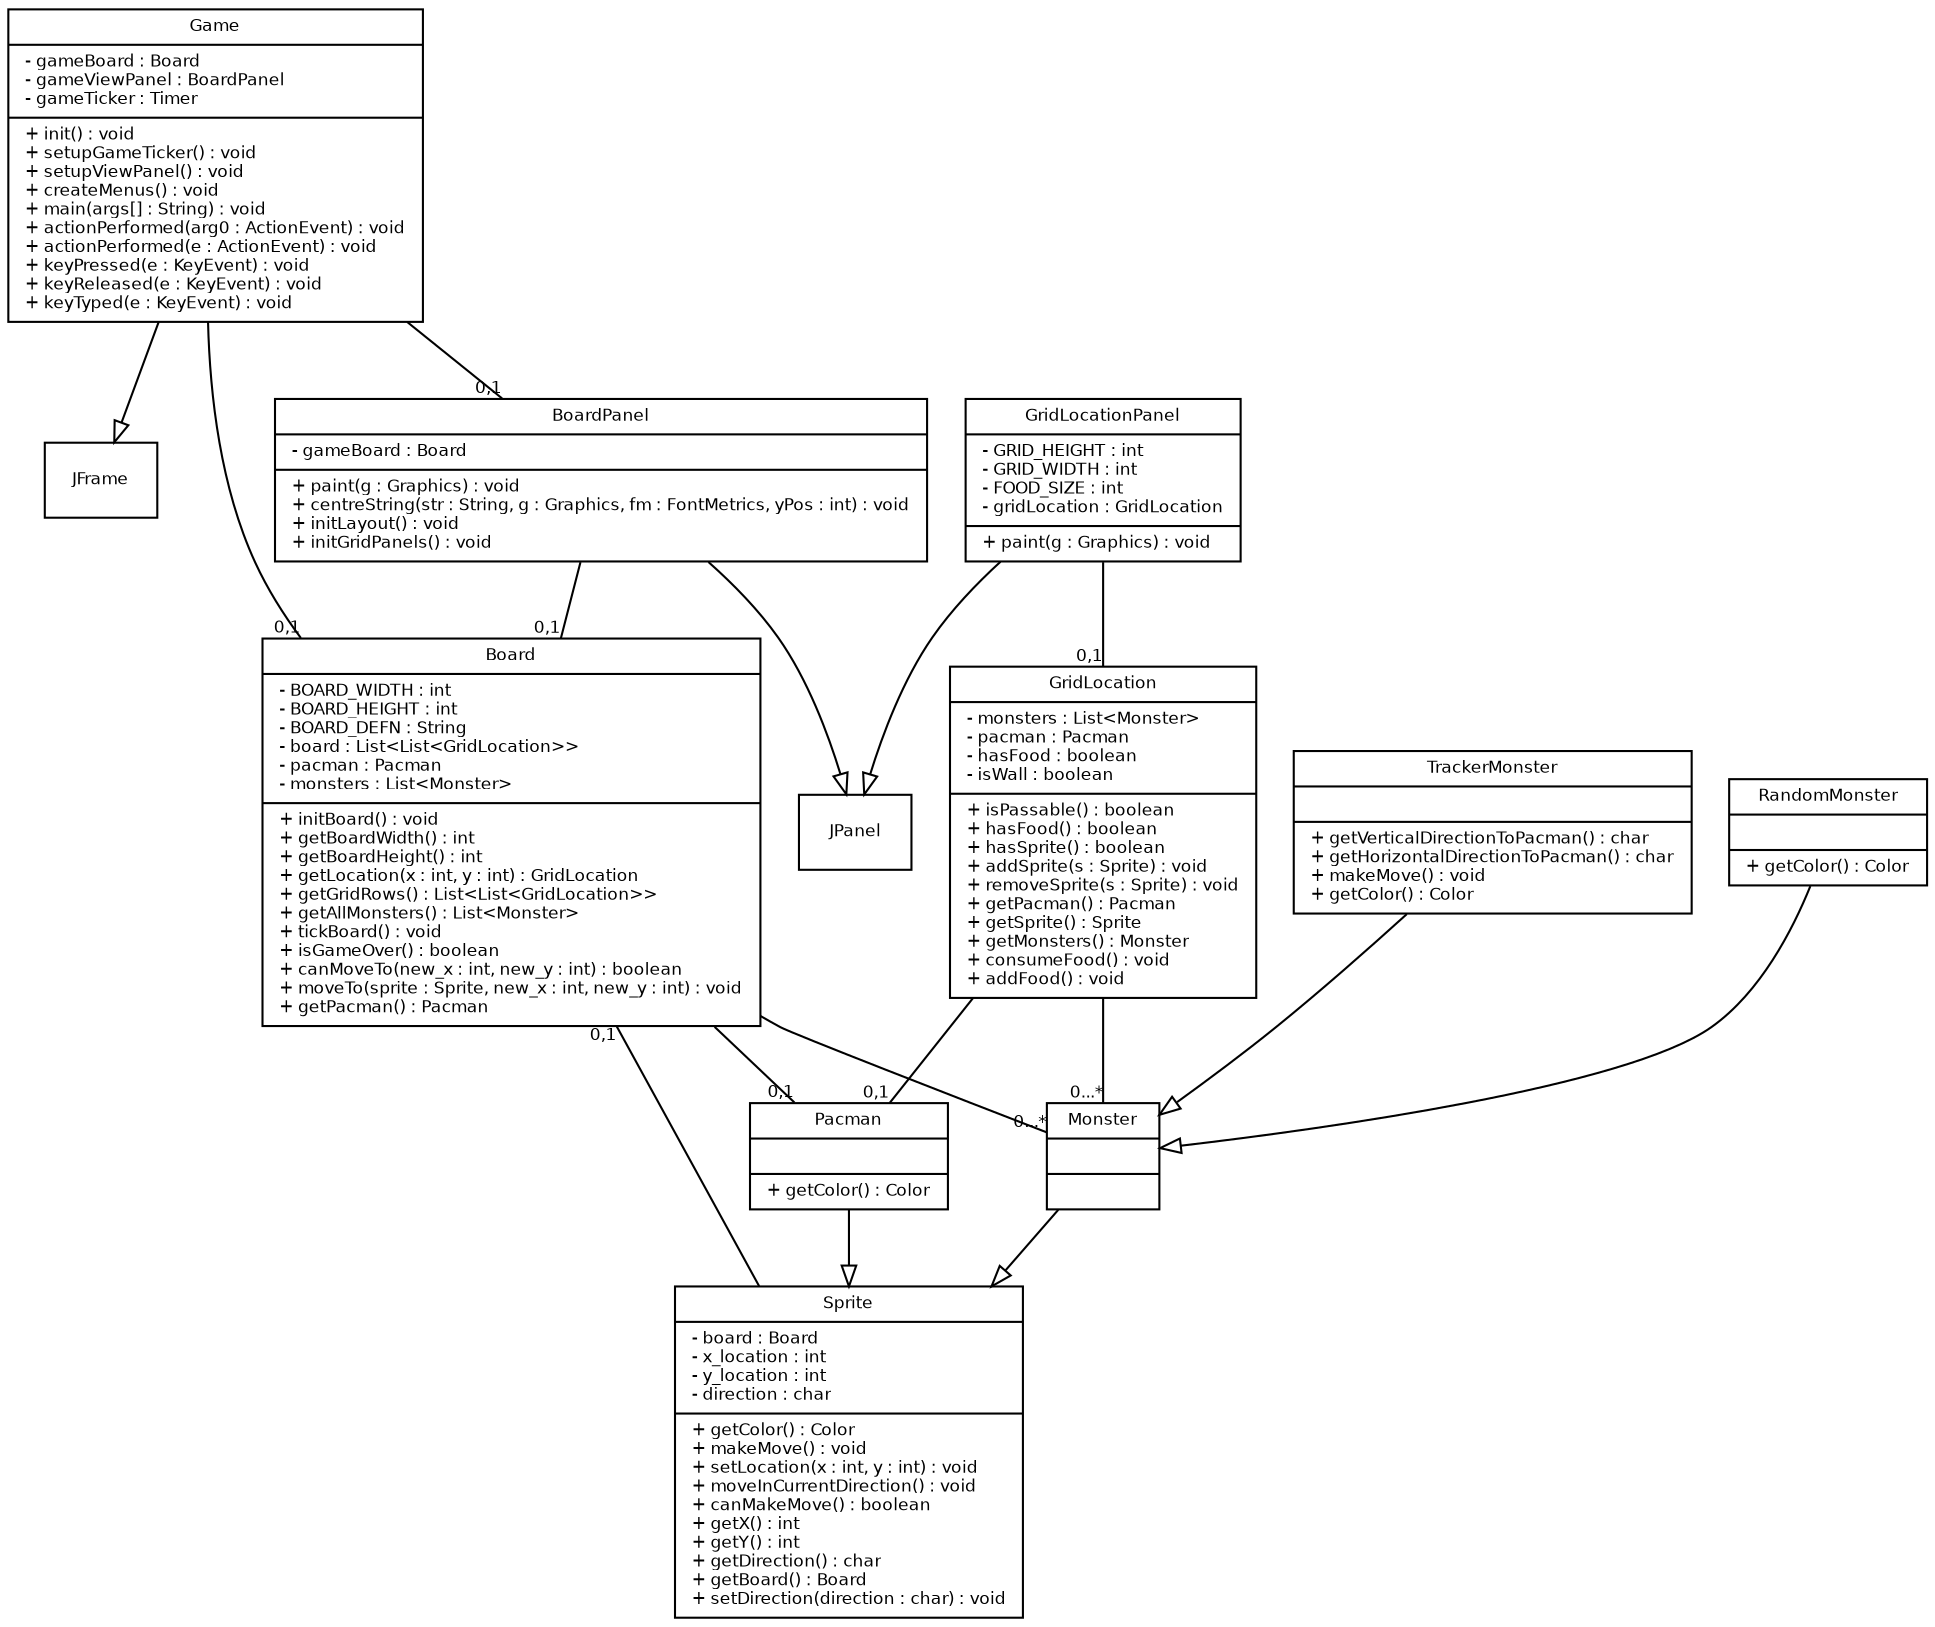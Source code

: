 digraph G {
fontname = "Bitstream Vera Sans"
fontsize = 8
node [
fontname = "Bitstream Vera Sans"
fontsize = 8
shape = "record"
]
edge [
fontname = "Bitstream Vera Sans"
fontsize = 8
]
Board[
label = "{Board|- BOARD_WIDTH : int\l- BOARD_HEIGHT : int\l- BOARD_DEFN : String\l- board : List&lt;List&lt;GridLocation&gt;&gt;\l- pacman : Pacman\l- monsters : List&lt;Monster&gt;\l|+ initBoard() : void\l+ getBoardWidth() : int\l+ getBoardHeight() : int\l+ getLocation(x : int, y : int) : GridLocation\l+ getGridRows() : List&lt;List&lt;GridLocation&gt;&gt;\l+ getAllMonsters() : List&lt;Monster&gt;\l+ tickBoard() : void\l+ isGameOver() : boolean\l+ canMoveTo(new_x : int, new_y : int) : boolean\l+ moveTo(sprite : Sprite, new_x : int, new_y : int) : void\l+ getPacman() : Pacman\l}"
]
edge[
arrowhead = "none" 
headlabel = "0,1"
]
Board->Pacman
edge[
arrowhead = "none" 
headlabel = "0...*"
]
Board->Monster
GridLocation[
label = "{GridLocation|- monsters : List&lt;Monster&gt;\l- pacman : Pacman\l- hasFood : boolean\l- isWall : boolean\l|+ isPassable() : boolean\l+ hasFood() : boolean\l+ hasSprite() : boolean\l+ addSprite(s : Sprite) : void\l+ removeSprite(s : Sprite) : void\l+ getPacman() : Pacman\l+ getSprite() : Sprite\l+ getMonsters() : Monster\l+ consumeFood() : void\l+ addFood() : void\l}"
]
edge[
arrowhead = "none" 
headlabel = "0,1"
]
GridLocation->Pacman
edge[
arrowhead = "none" 
headlabel = "0...*"
]
GridLocation->Monster
Monster[
label = "{Monster||}"
]
Sprite[
lable = "{Sprite}"
]
edge [
arrowhead = "empty" 
headlabel=""
]
Monster->Sprite

Pacman[
label = "{Pacman||+ getColor() : Color\l}"
]
Sprite[
lable = "{Sprite}"
]
edge [
arrowhead = "empty" 
headlabel=""
]
Pacman->Sprite

RandomMonster[
label = "{RandomMonster||+ getColor() : Color\l}"
]
Monster[
lable = "{Monster}"
]
edge [
arrowhead = "empty" 
headlabel=""
]
RandomMonster->Monster

Sprite[
label = "{Sprite|- board : Board\l- x_location : int\l- y_location : int\l- direction : char\l|+ getColor() : Color\l+ makeMove() : void\l+ setLocation(x : int, y : int) : void\l+ moveInCurrentDirection() : void\l+ canMakeMove() : boolean\l+ getX() : int\l+ getY() : int\l+ getDirection() : char\l+ getBoard() : Board\l+ setDirection(direction : char) : void\l}"
]
edge[
arrowhead = "none" 
headlabel = "0,1"
]
Sprite->Board
TrackerMonster[
label = "{TrackerMonster||+ getVerticalDirectionToPacman() : char\l+ getHorizontalDirectionToPacman() : char\l+ makeMove() : void\l+ getColor() : Color\l}"
]
Monster[
lable = "{Monster}"
]
edge [
arrowhead = "empty" 
headlabel=""
]
TrackerMonster->Monster

BoardPanel[
label = "{BoardPanel|- gameBoard : Board\l|+ paint(g : Graphics) : void\l+ centreString(str : String, g : Graphics, fm : FontMetrics, yPos : int) : void\l+ initLayout() : void\l+ initGridPanels() : void\l}"
]
JPanel[
lable = "{JPanel}"
]
edge [
arrowhead = "empty" 
headlabel=""
]
BoardPanel->JPanel

edge[
arrowhead = "none" 
headlabel = "0,1"
]
BoardPanel->Board
Game[
label = "{Game|- gameBoard : Board\l- gameViewPanel : BoardPanel\l- gameTicker : Timer\l|+ init() : void\l+ setupGameTicker() : void\l+ setupViewPanel() : void\l+ createMenus() : void\l+ main(args[] : String) : void\l+ actionPerformed(arg0 : ActionEvent) : void\l+ actionPerformed(e : ActionEvent) : void\l+ keyPressed(e : KeyEvent) : void\l+ keyReleased(e : KeyEvent) : void\l+ keyTyped(e : KeyEvent) : void\l}"
]
JFrame[
lable = "{JFrame}"
]
edge [
arrowhead = "empty" 
headlabel=""
]
Game->JFrame

edge[
arrowhead = "none" 
headlabel = "0,1"
]
Game->Board
edge[
arrowhead = "none" 
headlabel = "0,1"
]
Game->BoardPanel
GridLocationPanel[
label = "{GridLocationPanel|- GRID_HEIGHT : int\l- GRID_WIDTH : int\l- FOOD_SIZE : int\l- gridLocation : GridLocation\l|+ paint(g : Graphics) : void\l}"
]
JPanel[
lable = "{JPanel}"
]
edge [
arrowhead = "empty" 
headlabel=""
]
GridLocationPanel->JPanel

edge[
arrowhead = "none" 
headlabel = "0,1"
]
GridLocationPanel->GridLocation
}

